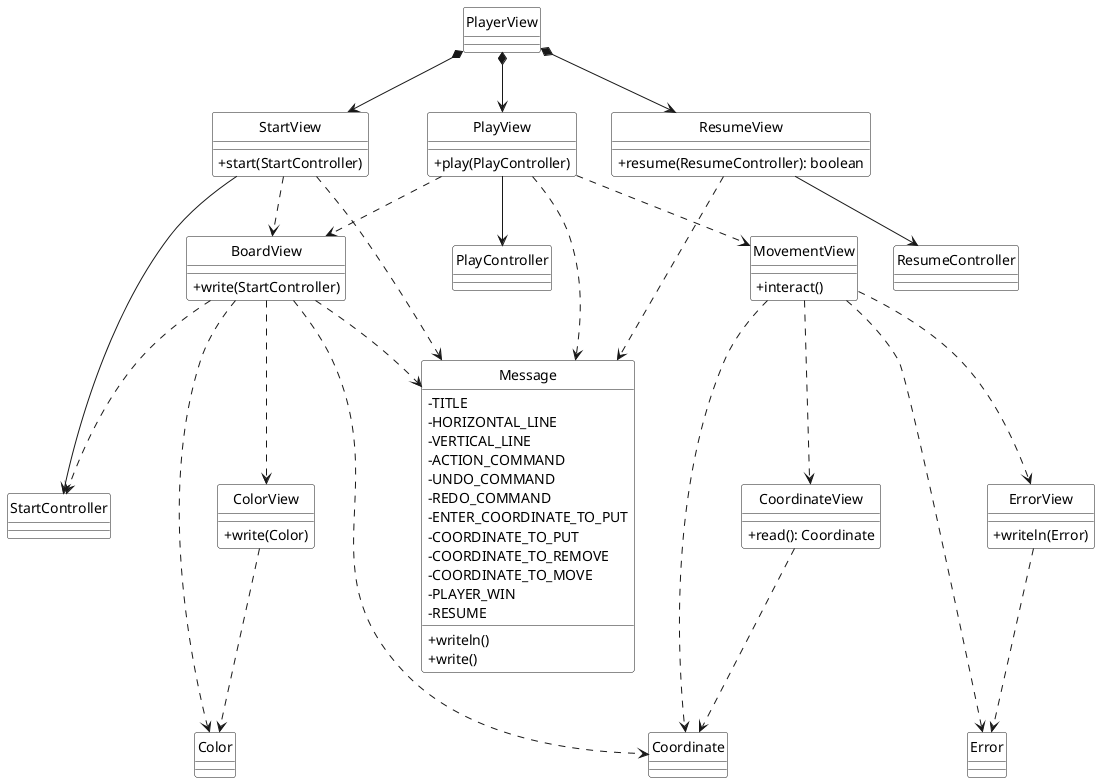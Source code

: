 @startuml viewsClassDiagram
skinparam ClassBackgroundColor white
skinparam classAttributeIconSize 0
hide circle

class Coordinate as "Coordinate"
enum Error as "Error"
enum Color as "Color"
class StartController as "StartController"
class PlayController as "PlayController"
class ResumeController as "ResumeController"

class  BoardView{
    + write(StartController)
}

class  ErrorView{
    + writeln(Error)
}

class  PlayView{
    + play(PlayController)
}

class  ResumeView{
    + resume(ResumeController): boolean
}

class StartView{
    + start(StartController)
}

class  MovementView{
    + interact()
}

class  ColorView{
    + write(Color)
}

enum  Message{
    - TITLE
    - HORIZONTAL_LINE
    - VERTICAL_LINE
    - ACTION_COMMAND
    - UNDO_COMMAND
    - REDO_COMMAND
    - ENTER_COORDINATE_TO_PUT
    - COORDINATE_TO_PUT
    - COORDINATE_TO_REMOVE
    - COORDINATE_TO_MOVE
    - PLAYER_WIN
    - RESUME
    + writeln()
    + write()
}

class  PlayerView{
    
}

class  CoordinateView{
    + read(): Coordinate
}

PlayerView *-down-> StartView
PlayerView *-down-> PlayView
PlayerView *-down-> ResumeView
StartView ..> Message
StartView ..> BoardView
StartView -down-> StartController
BoardView ..> ColorView
BoardView ..> Message
PlayView ..> Message
PlayView ..> BoardView
PlayView ..> MovementView
MovementView ..> ErrorView
ResumeView ..> Message
ResumeView -down-> ResumeController
BoardView .down.> Coordinate
MovementView .down.> Coordinate
BoardView .down.> StartController
BoardView .down.> Color
MovementView .down.> Error
ErrorView .down.> Error
PlayView -down-> PlayController
ColorView .down.> Color
CoordinateView .down.> Coordinate
MovementView ..> CoordinateView
@enduml